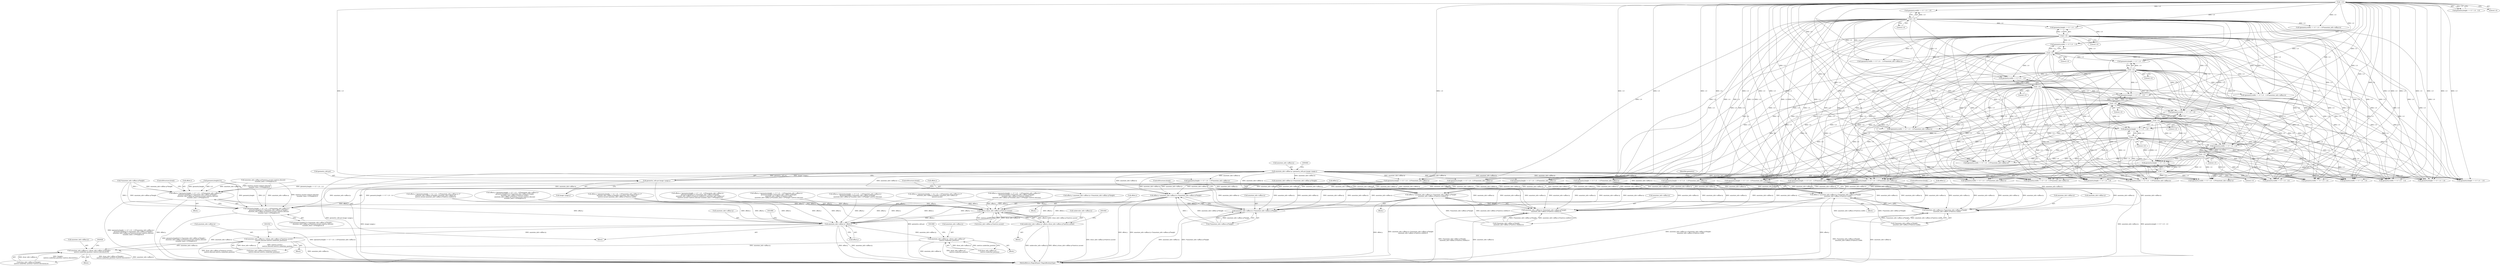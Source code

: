 digraph "0_ImageMagick6_7c2c5ba5b8e3a0b2b82f56c71dfab74ed4006df7@pointer" {
"1000926" [label="(Call,(geometry.height == 0 ? -1.0 : 1.0)*annotate_info->affine.ty)"];
"1000933" [label="(Call,-1.0)"];
"1000882" [label="(Call,-1.0)"];
"1001426" [label="(Call,-1.0)"];
"1001364" [label="(Call,-1.0)"];
"1001547" [label="(Call,-1.0)"];
"1001490" [label="(Call,-1.0)"];
"1001201" [label="(Call,-1.0)"];
"1001135" [label="(Call,-1.0)"];
"1000614" [label="(Call,-1.0)"];
"1001062" [label="(Call,-1.0)"];
"1000993" [label="(Call,-1.0)"];
"1000448" [label="(Call,annotate_info->affine.ty=geometry_info.psi-image->page.y)"];
"1000454" [label="(Call,geometry_info.psi-image->page.y)"];
"1000921" [label="(Call,offset.y=(geometry.height == 0 ? -1.0 : 1.0)*annotate_info->affine.ty+\n          geometry.height/2.0+i*annotate_info->affine.sy*height+\n          annotate_info->affine.sy*(metrics.ascent+metrics.descent-\n          (number_lines-1.0)*height)/2.0)"];
"1001826" [label="(Call,offset.y-draw_info->affine.sy*metrics.ascent)"];
"1001820" [label="(Call,undercolor_info->affine.ty=offset.y-draw_info->affine.sy*metrics.ascent)"];
"1001880" [label="(Call,annotate_info->affine.ty=offset.y)"];
"1001908" [label="(Call,annotate_info->affine.ty-=(draw_info->affine.sy*(metrics.ascent+\n          metrics.descent-metrics.underline_position)))"];
"1002004" [label="(Call,annotate_info->affine.ty-=(draw_info->affine.sy*(height+\n          metrics.underline_position+metrics.descent)/2.0))"];
"1001953" [label="(Call,annotate_info->affine.ty-=(draw_info->affine.sy*\n            metrics.underline_position))"];
"1000925" [label="(Call,(geometry.height == 0 ? -1.0 : 1.0)*annotate_info->affine.ty+\n          geometry.height/2.0+i*annotate_info->affine.sy*height+\n          annotate_info->affine.sy*(metrics.ascent+metrics.descent-\n          (number_lines-1.0)*height)/2.0)"];
"1001620" [label="(Call,offset.y=annotate_info->affine.ty+i*annotate_info->affine.sy*height)"];
"1001624" [label="(Call,annotate_info->affine.ty+i*annotate_info->affine.sy*height)"];
"1001673" [label="(Call,offset.y=annotate_info->affine.ty+i*annotate_info->affine.sy*height-\n          annotate_info->affine.rx*metrics.width/2.0)"];
"1001677" [label="(Call,annotate_info->affine.ty+i*annotate_info->affine.sy*height-\n          annotate_info->affine.rx*metrics.width/2.0)"];
"1001736" [label="(Call,offset.y=annotate_info->affine.ty+i*annotate_info->affine.sy*height-\n          annotate_info->affine.rx*metrics.width)"];
"1001740" [label="(Call,annotate_info->affine.ty+i*annotate_info->affine.sy*height-\n          annotate_info->affine.rx*metrics.width)"];
"1001189" [label="(Call,offset.y=(geometry.height == 0 ? -1.0 : 1.0)*annotate_info->affine.ty+\n          geometry.height/2.0+i*annotate_info->affine.sy*height-\n          annotate_info->affine.rx*metrics.width+\n          annotate_info->affine.sy*(metrics.ascent+metrics.descent-\n          (number_lines-1.0)*height)/2.0)"];
"1000994" [label="(Literal,1.0)"];
"1001063" [label="(Literal,1.0)"];
"1001746" [label="(Call,i*annotate_info->affine.sy*height-\n          annotate_info->affine.rx*metrics.width)"];
"1001194" [label="(Call,(geometry.height == 0 ? -1.0 : 1.0)*annotate_info->affine.ty)"];
"1002003" [label="(Block,)"];
"1001419" [label="(Call,geometry.height == 0 ? 1.0 : -1.0)"];
"1000608" [label="(Call,geometry.height == 0 ? -1.0 : 1.0)"];
"1001136" [label="(Literal,1.0)"];
"1000926" [label="(Call,(geometry.height == 0 ? -1.0 : 1.0)*annotate_info->affine.ty)"];
"1001908" [label="(Call,annotate_info->affine.ty-=(draw_info->affine.sy*(metrics.ascent+\n          metrics.descent-metrics.underline_position)))"];
"1000764" [label="(Call,(geometry.width == 0 ? 1.0 : -1.0)*annotate_info->affine.tx)"];
"1001741" [label="(Call,annotate_info->affine.ty)"];
"1002005" [label="(Call,annotate_info->affine.ty)"];
"1001881" [label="(Call,annotate_info->affine.ty)"];
"1001678" [label="(Call,annotate_info->affine.ty)"];
"1001630" [label="(Call,i*annotate_info->affine.sy*height)"];
"1001264" [label="(Call,(geometry.width == 0 ? -1.0 : 1.0)*annotate_info->affine.tx)"];
"1001740" [label="(Call,annotate_info->affine.ty+i*annotate_info->affine.sy*height-\n          annotate_info->affine.rx*metrics.width)"];
"1002061" [label="(MethodReturn,MagickExport MagickBooleanType)"];
"1000957" [label="(Call,annotate_info->affine.sy*(metrics.ascent+metrics.descent-\n          (number_lines-1.0)*height)/2.0)"];
"1001548" [label="(Literal,1.0)"];
"1000883" [label="(Literal,1.0)"];
"1000448" [label="(Call,annotate_info->affine.ty=geometry_info.psi-image->page.y)"];
"1000987" [label="(Call,geometry.width == 0 ? -1.0 : 1.0)"];
"1000650" [label="(Call,geometry.width == 0 ? -1.0 : 1.0)"];
"1001677" [label="(Call,annotate_info->affine.ty+i*annotate_info->affine.sy*height-\n          annotate_info->affine.rx*metrics.width/2.0)"];
"1000824" [label="(Call,geometry.height == 0 ? -1.0 : 1.0)"];
"1000607" [label="(Call,(geometry.height == 0 ? -1.0 : 1.0)*annotate_info->affine.ty)"];
"1000454" [label="(Call,geometry_info.psi-image->page.y)"];
"1001830" [label="(Call,draw_info->affine.sy*metrics.ascent)"];
"1000934" [label="(Literal,1.0)"];
"1000925" [label="(Call,(geometry.height == 0 ? -1.0 : 1.0)*annotate_info->affine.ty+\n          geometry.height/2.0+i*annotate_info->affine.sy*height+\n          annotate_info->affine.sy*(metrics.ascent+metrics.descent-\n          (number_lines-1.0)*height)/2.0)"];
"1001765" [label="(ControlStructure,break;)"];
"1001365" [label="(Literal,1.0)"];
"1001201" [label="(Call,-1.0)"];
"1001674" [label="(Call,offset.y)"];
"1001202" [label="(Literal,1.0)"];
"1001055" [label="(Call,(geometry.height == 0 ? -1.0 : 1.0)*annotate_info->affine.ty)"];
"1000424" [label="(Block,)"];
"1001418" [label="(Call,(geometry.height == 0 ? 1.0 : -1.0)*annotate_info->affine.ty)"];
"1001954" [label="(Call,annotate_info->affine.ty)"];
"1000993" [label="(Call,-1.0)"];
"1001624" [label="(Call,annotate_info->affine.ty+i*annotate_info->affine.sy*height)"];
"1001483" [label="(Call,geometry.width == 0 ? 1.0 : -1.0)"];
"1001062" [label="(Call,-1.0)"];
"1000978" [label="(ControlStructure,break;)"];
"1001639" [label="(ControlStructure,break;)"];
"1001821" [label="(Call,undercolor_info->affine.ty)"];
"1000876" [label="(Call,geometry.width == 0 ? -1.0 : 1.0)"];
"1000455" [label="(Call,geometry_info.psi)"];
"1001706" [label="(Block,)"];
"1001539" [label="(Call,(geometry.height == 0 ? 1.0 : -1.0)*annotate_info->affine.ty)"];
"1000765" [label="(Call,geometry.width == 0 ? 1.0 : -1.0)"];
"1000922" [label="(Call,offset.y)"];
"1000927" [label="(Call,geometry.height == 0 ? -1.0 : 1.0)"];
"1001886" [label="(Call,offset.y)"];
"1000875" [label="(Call,(geometry.width == 0 ? -1.0 : 1.0)*annotate_info->affine.tx)"];
"1001364" [label="(Call,-1.0)"];
"1000869" [label="(Block,)"];
"1001050" [label="(Call,offset.y=(geometry.height == 0 ? -1.0 : 1.0)*annotate_info->affine.ty+\n          geometry.height/2.0+i*annotate_info->affine.sy*height-\n          annotate_info->affine.rx*metrics.width/2.0+annotate_info->affine.sy*\n          (metrics.ascent+metrics.descent-(number_lines-1.0)*height)/2.0)"];
"1001426" [label="(Call,-1.0)"];
"1001907" [label="(Block,)"];
"1001621" [label="(Call,offset.y)"];
"1000615" [label="(Literal,1.0)"];
"1001127" [label="(Call,(geometry.width == 0 ? 1.0 : -1.0)*annotate_info->affine.tx)"];
"1001305" [label="(Call,(geometry.height == 0 ? 1.0 : -1.0)*annotate_info->affine.ty)"];
"1001265" [label="(Call,geometry.width == 0 ? -1.0 : 1.0)"];
"1001909" [label="(Call,annotate_info->affine.ty)"];
"1000602" [label="(Call,offset.y=(geometry.height == 0 ? -1.0 : 1.0)*annotate_info->affine.ty+i*\n          annotate_info->affine.sy*height+annotate_info->affine.sy*\n          metrics.ascent)"];
"1001683" [label="(Call,i*annotate_info->affine.sy*height-\n          annotate_info->affine.rx*metrics.width/2.0)"];
"1000921" [label="(Call,offset.y=(geometry.height == 0 ? -1.0 : 1.0)*annotate_info->affine.ty+\n          geometry.height/2.0+i*annotate_info->affine.sy*height+\n          annotate_info->affine.sy*(metrics.ascent+metrics.descent-\n          (number_lines-1.0)*height)/2.0)"];
"1001826" [label="(Call,offset.y-draw_info->affine.sy*metrics.ascent)"];
"1000986" [label="(Call,(geometry.width == 0 ? -1.0 : 1.0)*annotate_info->affine.tx)"];
"1001736" [label="(Call,offset.y=annotate_info->affine.ty+i*annotate_info->affine.sy*height-\n          annotate_info->affine.rx*metrics.width)"];
"1001641" [label="(Block,)"];
"1001880" [label="(Call,annotate_info->affine.ty=offset.y)"];
"1000710" [label="(Call,(geometry.height == 0 ? -1.0 : 1.0)*annotate_info->affine.ty)"];
"1000941" [label="(Call,geometry.height/2.0+i*annotate_info->affine.sy*height+\n          annotate_info->affine.sy*(metrics.ascent+metrics.descent-\n          (number_lines-1.0)*height)/2.0)"];
"1000942" [label="(Call,geometry.height/2.0)"];
"1001953" [label="(Call,annotate_info->affine.ty-=(draw_info->affine.sy*\n            metrics.underline_position))"];
"1001357" [label="(Call,(geometry.width == 0 ? -1.0 : 1.0)*annotate_info->affine.tx)"];
"1001534" [label="(Call,offset.y=(geometry.height == 0 ? 1.0 : -1.0)*annotate_info->affine.ty+\n          geometry.height+i*annotate_info->affine.sy*height-\n          annotate_info->affine.rx*metrics.width-\n          annotate_info->affine.sy*(number_lines-1.0)*height+metrics.descent)"];
"1000537" [label="(Call,offset.y=annotate_info->affine.ty+i*annotate_info->affine.sy*height)"];
"1001358" [label="(Call,geometry.width == 0 ? -1.0 : 1.0)"];
"1001056" [label="(Call,geometry.height == 0 ? -1.0 : 1.0)"];
"1002004" [label="(Call,annotate_info->affine.ty-=(draw_info->affine.sy*(height+\n          metrics.underline_position+metrics.descent)/2.0))"];
"1002010" [label="(Call,draw_info->affine.sy*(height+\n          metrics.underline_position+metrics.descent)/2.0)"];
"1001620" [label="(Call,offset.y=annotate_info->affine.ty+i*annotate_info->affine.sy*height)"];
"1000458" [label="(Call,image->page.y)"];
"1000818" [label="(Call,offset.y=(geometry.height == 0 ? -1.0 : 1.0)*annotate_info->affine.ty+i*\n          annotate_info->affine.sy*height+annotate_info->affine.sy*\n          metrics.ascent-annotate_info->affine.rx*metrics.width)"];
"1001776" [label="(Block,)"];
"1001914" [label="(Call,draw_info->affine.sy*(metrics.ascent+\n          metrics.descent-metrics.underline_position))"];
"1001482" [label="(Call,(geometry.width == 0 ? 1.0 : -1.0)*annotate_info->affine.tx)"];
"1000614" [label="(Call,-1.0)"];
"1001704" [label="(ControlStructure,break;)"];
"1001135" [label="(Call,-1.0)"];
"1001959" [label="(Call,draw_info->affine.sy*\n            metrics.underline_position)"];
"1000649" [label="(Call,(geometry.width == 0 ? -1.0 : 1.0)*annotate_info->affine.tx)"];
"1001737" [label="(Call,offset.y)"];
"1001491" [label="(Literal,1.0)"];
"1001952" [label="(Block,)"];
"1000711" [label="(Call,geometry.height == 0 ? -1.0 : 1.0)"];
"1000936" [label="(Call,annotate_info->affine.ty)"];
"1001300" [label="(Call,offset.y=(geometry.height == 0 ? 1.0 : -1.0)*annotate_info->affine.ty+\n          geometry.height+i*annotate_info->affine.sy*height-\n          annotate_info->affine.sy*(number_lines-1.0)*height+metrics.descent)"];
"1000944" [label="(Identifier,geometry)"];
"1001547" [label="(Call,-1.0)"];
"1001827" [label="(Call,offset.y)"];
"1000882" [label="(Call,-1.0)"];
"1000541" [label="(Call,annotate_info->affine.ty+i*annotate_info->affine.sy*height)"];
"1000948" [label="(Call,i*annotate_info->affine.sy*height)"];
"1001128" [label="(Call,geometry.width == 0 ? 1.0 : -1.0)"];
"1001625" [label="(Call,annotate_info->affine.ty)"];
"1001820" [label="(Call,undercolor_info->affine.ty=offset.y-draw_info->affine.sy*metrics.ascent)"];
"1001673" [label="(Call,offset.y=annotate_info->affine.ty+i*annotate_info->affine.sy*height-\n          annotate_info->affine.rx*metrics.width/2.0)"];
"1001413" [label="(Call,offset.y=(geometry.height == 0 ? 1.0 : -1.0)*annotate_info->affine.ty+\n          geometry.height+i*annotate_info->affine.sy*height-\n          annotate_info->affine.rx*metrics.width/2.0-\n          annotate_info->affine.sy*(number_lines-1.0)*height+metrics.descent)"];
"1001306" [label="(Call,geometry.height == 0 ? 1.0 : -1.0)"];
"1001427" [label="(Literal,1.0)"];
"1001490" [label="(Call,-1.0)"];
"1000564" [label="(Call,(geometry.width == 0 ? -1.0 : 1.0)*annotate_info->affine.tx)"];
"1001600" [label="(Block,)"];
"1000705" [label="(Call,offset.y=(geometry.height == 0 ? -1.0 : 1.0)*annotate_info->affine.ty+i*\n          annotate_info->affine.sy*height+annotate_info->affine.sy*\n          metrics.ascent-annotate_info->affine.rx*metrics.width/2.0)"];
"1000823" [label="(Call,(geometry.height == 0 ? -1.0 : 1.0)*annotate_info->affine.ty)"];
"1001540" [label="(Call,geometry.height == 0 ? 1.0 : -1.0)"];
"1000565" [label="(Call,geometry.width == 0 ? -1.0 : 1.0)"];
"1001195" [label="(Call,geometry.height == 0 ? -1.0 : 1.0)"];
"1000933" [label="(Call,-1.0)"];
"1000449" [label="(Call,annotate_info->affine.ty)"];
"1000926" -> "1000925"  [label="AST: "];
"1000926" -> "1000936"  [label="CFG: "];
"1000927" -> "1000926"  [label="AST: "];
"1000936" -> "1000926"  [label="AST: "];
"1000944" -> "1000926"  [label="CFG: "];
"1000926" -> "1002061"  [label="DDG: annotate_info->affine.ty"];
"1000926" -> "1002061"  [label="DDG: geometry.height == 0 ? -1.0 : 1.0"];
"1000926" -> "1000921"  [label="DDG: geometry.height == 0 ? -1.0 : 1.0"];
"1000926" -> "1000921"  [label="DDG: annotate_info->affine.ty"];
"1000926" -> "1000925"  [label="DDG: geometry.height == 0 ? -1.0 : 1.0"];
"1000926" -> "1000925"  [label="DDG: annotate_info->affine.ty"];
"1000933" -> "1000926"  [label="DDG: 1.0"];
"1000882" -> "1000926"  [label="DDG: 1.0"];
"1001426" -> "1000926"  [label="DDG: 1.0"];
"1001364" -> "1000926"  [label="DDG: 1.0"];
"1001547" -> "1000926"  [label="DDG: 1.0"];
"1001490" -> "1000926"  [label="DDG: 1.0"];
"1001201" -> "1000926"  [label="DDG: 1.0"];
"1001135" -> "1000926"  [label="DDG: 1.0"];
"1000614" -> "1000926"  [label="DDG: 1.0"];
"1001062" -> "1000926"  [label="DDG: 1.0"];
"1000993" -> "1000926"  [label="DDG: 1.0"];
"1000448" -> "1000926"  [label="DDG: annotate_info->affine.ty"];
"1000926" -> "1001620"  [label="DDG: annotate_info->affine.ty"];
"1000926" -> "1001624"  [label="DDG: annotate_info->affine.ty"];
"1000926" -> "1001673"  [label="DDG: annotate_info->affine.ty"];
"1000926" -> "1001677"  [label="DDG: annotate_info->affine.ty"];
"1000926" -> "1001736"  [label="DDG: annotate_info->affine.ty"];
"1000926" -> "1001740"  [label="DDG: annotate_info->affine.ty"];
"1000933" -> "1000927"  [label="AST: "];
"1000933" -> "1000934"  [label="CFG: "];
"1000934" -> "1000933"  [label="AST: "];
"1000927" -> "1000933"  [label="CFG: "];
"1000933" -> "1000564"  [label="DDG: 1.0"];
"1000933" -> "1000565"  [label="DDG: 1.0"];
"1000933" -> "1000649"  [label="DDG: 1.0"];
"1000933" -> "1000650"  [label="DDG: 1.0"];
"1000933" -> "1000710"  [label="DDG: 1.0"];
"1000933" -> "1000711"  [label="DDG: 1.0"];
"1000933" -> "1000764"  [label="DDG: 1.0"];
"1000933" -> "1000765"  [label="DDG: 1.0"];
"1000933" -> "1000823"  [label="DDG: 1.0"];
"1000933" -> "1000824"  [label="DDG: 1.0"];
"1000933" -> "1000927"  [label="DDG: 1.0"];
"1000933" -> "1001264"  [label="DDG: 1.0"];
"1000933" -> "1001265"  [label="DDG: 1.0"];
"1000933" -> "1001305"  [label="DDG: 1.0"];
"1000933" -> "1001306"  [label="DDG: 1.0"];
"1000882" -> "1000876"  [label="AST: "];
"1000882" -> "1000883"  [label="CFG: "];
"1000883" -> "1000882"  [label="AST: "];
"1000876" -> "1000882"  [label="CFG: "];
"1000882" -> "1000564"  [label="DDG: 1.0"];
"1000882" -> "1000565"  [label="DDG: 1.0"];
"1000882" -> "1000649"  [label="DDG: 1.0"];
"1000882" -> "1000650"  [label="DDG: 1.0"];
"1000882" -> "1000710"  [label="DDG: 1.0"];
"1000882" -> "1000711"  [label="DDG: 1.0"];
"1000882" -> "1000764"  [label="DDG: 1.0"];
"1000882" -> "1000765"  [label="DDG: 1.0"];
"1000882" -> "1000823"  [label="DDG: 1.0"];
"1000882" -> "1000824"  [label="DDG: 1.0"];
"1000882" -> "1000875"  [label="DDG: 1.0"];
"1000882" -> "1000876"  [label="DDG: 1.0"];
"1000882" -> "1000927"  [label="DDG: 1.0"];
"1000882" -> "1001264"  [label="DDG: 1.0"];
"1000882" -> "1001265"  [label="DDG: 1.0"];
"1000882" -> "1001305"  [label="DDG: 1.0"];
"1000882" -> "1001306"  [label="DDG: 1.0"];
"1001426" -> "1001419"  [label="AST: "];
"1001426" -> "1001427"  [label="CFG: "];
"1001427" -> "1001426"  [label="AST: "];
"1001419" -> "1001426"  [label="CFG: "];
"1001426" -> "1000564"  [label="DDG: 1.0"];
"1001426" -> "1000565"  [label="DDG: 1.0"];
"1001426" -> "1000649"  [label="DDG: 1.0"];
"1001426" -> "1000650"  [label="DDG: 1.0"];
"1001426" -> "1000710"  [label="DDG: 1.0"];
"1001426" -> "1000711"  [label="DDG: 1.0"];
"1001426" -> "1000764"  [label="DDG: 1.0"];
"1001426" -> "1000765"  [label="DDG: 1.0"];
"1001426" -> "1000823"  [label="DDG: 1.0"];
"1001426" -> "1000824"  [label="DDG: 1.0"];
"1001426" -> "1000875"  [label="DDG: 1.0"];
"1001426" -> "1000876"  [label="DDG: 1.0"];
"1001426" -> "1000927"  [label="DDG: 1.0"];
"1001426" -> "1001264"  [label="DDG: 1.0"];
"1001426" -> "1001265"  [label="DDG: 1.0"];
"1001426" -> "1001305"  [label="DDG: 1.0"];
"1001426" -> "1001306"  [label="DDG: 1.0"];
"1001426" -> "1001418"  [label="DDG: 1.0"];
"1001426" -> "1001419"  [label="DDG: 1.0"];
"1001364" -> "1001358"  [label="AST: "];
"1001364" -> "1001365"  [label="CFG: "];
"1001365" -> "1001364"  [label="AST: "];
"1001358" -> "1001364"  [label="CFG: "];
"1001364" -> "1000564"  [label="DDG: 1.0"];
"1001364" -> "1000565"  [label="DDG: 1.0"];
"1001364" -> "1000649"  [label="DDG: 1.0"];
"1001364" -> "1000650"  [label="DDG: 1.0"];
"1001364" -> "1000710"  [label="DDG: 1.0"];
"1001364" -> "1000711"  [label="DDG: 1.0"];
"1001364" -> "1000764"  [label="DDG: 1.0"];
"1001364" -> "1000765"  [label="DDG: 1.0"];
"1001364" -> "1000823"  [label="DDG: 1.0"];
"1001364" -> "1000824"  [label="DDG: 1.0"];
"1001364" -> "1000875"  [label="DDG: 1.0"];
"1001364" -> "1000876"  [label="DDG: 1.0"];
"1001364" -> "1000927"  [label="DDG: 1.0"];
"1001364" -> "1001264"  [label="DDG: 1.0"];
"1001364" -> "1001265"  [label="DDG: 1.0"];
"1001364" -> "1001305"  [label="DDG: 1.0"];
"1001364" -> "1001306"  [label="DDG: 1.0"];
"1001364" -> "1001357"  [label="DDG: 1.0"];
"1001364" -> "1001358"  [label="DDG: 1.0"];
"1001364" -> "1001418"  [label="DDG: 1.0"];
"1001364" -> "1001419"  [label="DDG: 1.0"];
"1001547" -> "1001540"  [label="AST: "];
"1001547" -> "1001548"  [label="CFG: "];
"1001548" -> "1001547"  [label="AST: "];
"1001540" -> "1001547"  [label="CFG: "];
"1001547" -> "1000564"  [label="DDG: 1.0"];
"1001547" -> "1000565"  [label="DDG: 1.0"];
"1001547" -> "1000649"  [label="DDG: 1.0"];
"1001547" -> "1000650"  [label="DDG: 1.0"];
"1001547" -> "1000710"  [label="DDG: 1.0"];
"1001547" -> "1000711"  [label="DDG: 1.0"];
"1001547" -> "1000764"  [label="DDG: 1.0"];
"1001547" -> "1000765"  [label="DDG: 1.0"];
"1001547" -> "1000823"  [label="DDG: 1.0"];
"1001547" -> "1000824"  [label="DDG: 1.0"];
"1001547" -> "1000875"  [label="DDG: 1.0"];
"1001547" -> "1000876"  [label="DDG: 1.0"];
"1001547" -> "1000927"  [label="DDG: 1.0"];
"1001547" -> "1001264"  [label="DDG: 1.0"];
"1001547" -> "1001265"  [label="DDG: 1.0"];
"1001547" -> "1001305"  [label="DDG: 1.0"];
"1001547" -> "1001306"  [label="DDG: 1.0"];
"1001547" -> "1001357"  [label="DDG: 1.0"];
"1001547" -> "1001358"  [label="DDG: 1.0"];
"1001547" -> "1001418"  [label="DDG: 1.0"];
"1001547" -> "1001419"  [label="DDG: 1.0"];
"1001547" -> "1001539"  [label="DDG: 1.0"];
"1001547" -> "1001540"  [label="DDG: 1.0"];
"1001490" -> "1001483"  [label="AST: "];
"1001490" -> "1001491"  [label="CFG: "];
"1001491" -> "1001490"  [label="AST: "];
"1001483" -> "1001490"  [label="CFG: "];
"1001490" -> "1000564"  [label="DDG: 1.0"];
"1001490" -> "1000565"  [label="DDG: 1.0"];
"1001490" -> "1000649"  [label="DDG: 1.0"];
"1001490" -> "1000650"  [label="DDG: 1.0"];
"1001490" -> "1000710"  [label="DDG: 1.0"];
"1001490" -> "1000711"  [label="DDG: 1.0"];
"1001490" -> "1000764"  [label="DDG: 1.0"];
"1001490" -> "1000765"  [label="DDG: 1.0"];
"1001490" -> "1000823"  [label="DDG: 1.0"];
"1001490" -> "1000824"  [label="DDG: 1.0"];
"1001490" -> "1000875"  [label="DDG: 1.0"];
"1001490" -> "1000876"  [label="DDG: 1.0"];
"1001490" -> "1000927"  [label="DDG: 1.0"];
"1001490" -> "1001264"  [label="DDG: 1.0"];
"1001490" -> "1001265"  [label="DDG: 1.0"];
"1001490" -> "1001305"  [label="DDG: 1.0"];
"1001490" -> "1001306"  [label="DDG: 1.0"];
"1001490" -> "1001357"  [label="DDG: 1.0"];
"1001490" -> "1001358"  [label="DDG: 1.0"];
"1001490" -> "1001418"  [label="DDG: 1.0"];
"1001490" -> "1001419"  [label="DDG: 1.0"];
"1001490" -> "1001482"  [label="DDG: 1.0"];
"1001490" -> "1001483"  [label="DDG: 1.0"];
"1001490" -> "1001539"  [label="DDG: 1.0"];
"1001490" -> "1001540"  [label="DDG: 1.0"];
"1001201" -> "1001195"  [label="AST: "];
"1001201" -> "1001202"  [label="CFG: "];
"1001202" -> "1001201"  [label="AST: "];
"1001195" -> "1001201"  [label="CFG: "];
"1001201" -> "1000564"  [label="DDG: 1.0"];
"1001201" -> "1000565"  [label="DDG: 1.0"];
"1001201" -> "1000649"  [label="DDG: 1.0"];
"1001201" -> "1000650"  [label="DDG: 1.0"];
"1001201" -> "1000710"  [label="DDG: 1.0"];
"1001201" -> "1000711"  [label="DDG: 1.0"];
"1001201" -> "1000764"  [label="DDG: 1.0"];
"1001201" -> "1000765"  [label="DDG: 1.0"];
"1001201" -> "1000823"  [label="DDG: 1.0"];
"1001201" -> "1000824"  [label="DDG: 1.0"];
"1001201" -> "1000875"  [label="DDG: 1.0"];
"1001201" -> "1000876"  [label="DDG: 1.0"];
"1001201" -> "1000927"  [label="DDG: 1.0"];
"1001201" -> "1001194"  [label="DDG: 1.0"];
"1001201" -> "1001195"  [label="DDG: 1.0"];
"1001201" -> "1001264"  [label="DDG: 1.0"];
"1001201" -> "1001265"  [label="DDG: 1.0"];
"1001201" -> "1001305"  [label="DDG: 1.0"];
"1001201" -> "1001306"  [label="DDG: 1.0"];
"1001201" -> "1001357"  [label="DDG: 1.0"];
"1001201" -> "1001358"  [label="DDG: 1.0"];
"1001201" -> "1001418"  [label="DDG: 1.0"];
"1001201" -> "1001419"  [label="DDG: 1.0"];
"1001201" -> "1001482"  [label="DDG: 1.0"];
"1001201" -> "1001483"  [label="DDG: 1.0"];
"1001201" -> "1001539"  [label="DDG: 1.0"];
"1001201" -> "1001540"  [label="DDG: 1.0"];
"1001135" -> "1001128"  [label="AST: "];
"1001135" -> "1001136"  [label="CFG: "];
"1001136" -> "1001135"  [label="AST: "];
"1001128" -> "1001135"  [label="CFG: "];
"1001135" -> "1000564"  [label="DDG: 1.0"];
"1001135" -> "1000565"  [label="DDG: 1.0"];
"1001135" -> "1000649"  [label="DDG: 1.0"];
"1001135" -> "1000650"  [label="DDG: 1.0"];
"1001135" -> "1000710"  [label="DDG: 1.0"];
"1001135" -> "1000711"  [label="DDG: 1.0"];
"1001135" -> "1000764"  [label="DDG: 1.0"];
"1001135" -> "1000765"  [label="DDG: 1.0"];
"1001135" -> "1000823"  [label="DDG: 1.0"];
"1001135" -> "1000824"  [label="DDG: 1.0"];
"1001135" -> "1000875"  [label="DDG: 1.0"];
"1001135" -> "1000876"  [label="DDG: 1.0"];
"1001135" -> "1000927"  [label="DDG: 1.0"];
"1001135" -> "1001127"  [label="DDG: 1.0"];
"1001135" -> "1001128"  [label="DDG: 1.0"];
"1001135" -> "1001194"  [label="DDG: 1.0"];
"1001135" -> "1001195"  [label="DDG: 1.0"];
"1001135" -> "1001264"  [label="DDG: 1.0"];
"1001135" -> "1001265"  [label="DDG: 1.0"];
"1001135" -> "1001305"  [label="DDG: 1.0"];
"1001135" -> "1001306"  [label="DDG: 1.0"];
"1001135" -> "1001357"  [label="DDG: 1.0"];
"1001135" -> "1001358"  [label="DDG: 1.0"];
"1001135" -> "1001418"  [label="DDG: 1.0"];
"1001135" -> "1001419"  [label="DDG: 1.0"];
"1001135" -> "1001482"  [label="DDG: 1.0"];
"1001135" -> "1001483"  [label="DDG: 1.0"];
"1001135" -> "1001539"  [label="DDG: 1.0"];
"1001135" -> "1001540"  [label="DDG: 1.0"];
"1000614" -> "1000608"  [label="AST: "];
"1000614" -> "1000615"  [label="CFG: "];
"1000615" -> "1000614"  [label="AST: "];
"1000608" -> "1000614"  [label="CFG: "];
"1000614" -> "1000564"  [label="DDG: 1.0"];
"1000614" -> "1000565"  [label="DDG: 1.0"];
"1000614" -> "1000607"  [label="DDG: 1.0"];
"1000614" -> "1000608"  [label="DDG: 1.0"];
"1000614" -> "1000649"  [label="DDG: 1.0"];
"1000614" -> "1000650"  [label="DDG: 1.0"];
"1000614" -> "1000710"  [label="DDG: 1.0"];
"1000614" -> "1000711"  [label="DDG: 1.0"];
"1000614" -> "1000764"  [label="DDG: 1.0"];
"1000614" -> "1000765"  [label="DDG: 1.0"];
"1000614" -> "1000823"  [label="DDG: 1.0"];
"1000614" -> "1000824"  [label="DDG: 1.0"];
"1000614" -> "1000875"  [label="DDG: 1.0"];
"1000614" -> "1000876"  [label="DDG: 1.0"];
"1000614" -> "1000927"  [label="DDG: 1.0"];
"1000614" -> "1000986"  [label="DDG: 1.0"];
"1000614" -> "1000987"  [label="DDG: 1.0"];
"1000614" -> "1001055"  [label="DDG: 1.0"];
"1000614" -> "1001056"  [label="DDG: 1.0"];
"1000614" -> "1001127"  [label="DDG: 1.0"];
"1000614" -> "1001128"  [label="DDG: 1.0"];
"1000614" -> "1001194"  [label="DDG: 1.0"];
"1000614" -> "1001195"  [label="DDG: 1.0"];
"1000614" -> "1001264"  [label="DDG: 1.0"];
"1000614" -> "1001265"  [label="DDG: 1.0"];
"1000614" -> "1001305"  [label="DDG: 1.0"];
"1000614" -> "1001306"  [label="DDG: 1.0"];
"1000614" -> "1001357"  [label="DDG: 1.0"];
"1000614" -> "1001358"  [label="DDG: 1.0"];
"1000614" -> "1001418"  [label="DDG: 1.0"];
"1000614" -> "1001419"  [label="DDG: 1.0"];
"1000614" -> "1001482"  [label="DDG: 1.0"];
"1000614" -> "1001483"  [label="DDG: 1.0"];
"1000614" -> "1001539"  [label="DDG: 1.0"];
"1000614" -> "1001540"  [label="DDG: 1.0"];
"1001062" -> "1001056"  [label="AST: "];
"1001062" -> "1001063"  [label="CFG: "];
"1001063" -> "1001062"  [label="AST: "];
"1001056" -> "1001062"  [label="CFG: "];
"1001062" -> "1000564"  [label="DDG: 1.0"];
"1001062" -> "1000565"  [label="DDG: 1.0"];
"1001062" -> "1000649"  [label="DDG: 1.0"];
"1001062" -> "1000650"  [label="DDG: 1.0"];
"1001062" -> "1000710"  [label="DDG: 1.0"];
"1001062" -> "1000711"  [label="DDG: 1.0"];
"1001062" -> "1000764"  [label="DDG: 1.0"];
"1001062" -> "1000765"  [label="DDG: 1.0"];
"1001062" -> "1000823"  [label="DDG: 1.0"];
"1001062" -> "1000824"  [label="DDG: 1.0"];
"1001062" -> "1000875"  [label="DDG: 1.0"];
"1001062" -> "1000876"  [label="DDG: 1.0"];
"1001062" -> "1000927"  [label="DDG: 1.0"];
"1001062" -> "1001055"  [label="DDG: 1.0"];
"1001062" -> "1001056"  [label="DDG: 1.0"];
"1001062" -> "1001127"  [label="DDG: 1.0"];
"1001062" -> "1001128"  [label="DDG: 1.0"];
"1001062" -> "1001194"  [label="DDG: 1.0"];
"1001062" -> "1001195"  [label="DDG: 1.0"];
"1001062" -> "1001264"  [label="DDG: 1.0"];
"1001062" -> "1001265"  [label="DDG: 1.0"];
"1001062" -> "1001305"  [label="DDG: 1.0"];
"1001062" -> "1001306"  [label="DDG: 1.0"];
"1001062" -> "1001357"  [label="DDG: 1.0"];
"1001062" -> "1001358"  [label="DDG: 1.0"];
"1001062" -> "1001418"  [label="DDG: 1.0"];
"1001062" -> "1001419"  [label="DDG: 1.0"];
"1001062" -> "1001482"  [label="DDG: 1.0"];
"1001062" -> "1001483"  [label="DDG: 1.0"];
"1001062" -> "1001539"  [label="DDG: 1.0"];
"1001062" -> "1001540"  [label="DDG: 1.0"];
"1000993" -> "1000987"  [label="AST: "];
"1000993" -> "1000994"  [label="CFG: "];
"1000994" -> "1000993"  [label="AST: "];
"1000987" -> "1000993"  [label="CFG: "];
"1000993" -> "1000564"  [label="DDG: 1.0"];
"1000993" -> "1000565"  [label="DDG: 1.0"];
"1000993" -> "1000649"  [label="DDG: 1.0"];
"1000993" -> "1000650"  [label="DDG: 1.0"];
"1000993" -> "1000710"  [label="DDG: 1.0"];
"1000993" -> "1000711"  [label="DDG: 1.0"];
"1000993" -> "1000764"  [label="DDG: 1.0"];
"1000993" -> "1000765"  [label="DDG: 1.0"];
"1000993" -> "1000823"  [label="DDG: 1.0"];
"1000993" -> "1000824"  [label="DDG: 1.0"];
"1000993" -> "1000875"  [label="DDG: 1.0"];
"1000993" -> "1000876"  [label="DDG: 1.0"];
"1000993" -> "1000927"  [label="DDG: 1.0"];
"1000993" -> "1000986"  [label="DDG: 1.0"];
"1000993" -> "1000987"  [label="DDG: 1.0"];
"1000993" -> "1001055"  [label="DDG: 1.0"];
"1000993" -> "1001056"  [label="DDG: 1.0"];
"1000993" -> "1001127"  [label="DDG: 1.0"];
"1000993" -> "1001128"  [label="DDG: 1.0"];
"1000993" -> "1001194"  [label="DDG: 1.0"];
"1000993" -> "1001195"  [label="DDG: 1.0"];
"1000993" -> "1001264"  [label="DDG: 1.0"];
"1000993" -> "1001265"  [label="DDG: 1.0"];
"1000993" -> "1001305"  [label="DDG: 1.0"];
"1000993" -> "1001306"  [label="DDG: 1.0"];
"1000993" -> "1001357"  [label="DDG: 1.0"];
"1000993" -> "1001358"  [label="DDG: 1.0"];
"1000993" -> "1001418"  [label="DDG: 1.0"];
"1000993" -> "1001419"  [label="DDG: 1.0"];
"1000993" -> "1001482"  [label="DDG: 1.0"];
"1000993" -> "1001483"  [label="DDG: 1.0"];
"1000993" -> "1001539"  [label="DDG: 1.0"];
"1000993" -> "1001540"  [label="DDG: 1.0"];
"1000448" -> "1000424"  [label="AST: "];
"1000448" -> "1000454"  [label="CFG: "];
"1000449" -> "1000448"  [label="AST: "];
"1000454" -> "1000448"  [label="AST: "];
"1000464" -> "1000448"  [label="CFG: "];
"1000448" -> "1002061"  [label="DDG: geometry_info.psi-image->page.y"];
"1000454" -> "1000448"  [label="DDG: geometry_info.psi"];
"1000454" -> "1000448"  [label="DDG: image->page.y"];
"1000448" -> "1000537"  [label="DDG: annotate_info->affine.ty"];
"1000448" -> "1000541"  [label="DDG: annotate_info->affine.ty"];
"1000448" -> "1000607"  [label="DDG: annotate_info->affine.ty"];
"1000448" -> "1000710"  [label="DDG: annotate_info->affine.ty"];
"1000448" -> "1000823"  [label="DDG: annotate_info->affine.ty"];
"1000448" -> "1001055"  [label="DDG: annotate_info->affine.ty"];
"1000448" -> "1001194"  [label="DDG: annotate_info->affine.ty"];
"1000448" -> "1001305"  [label="DDG: annotate_info->affine.ty"];
"1000448" -> "1001418"  [label="DDG: annotate_info->affine.ty"];
"1000448" -> "1001539"  [label="DDG: annotate_info->affine.ty"];
"1000448" -> "1001620"  [label="DDG: annotate_info->affine.ty"];
"1000448" -> "1001624"  [label="DDG: annotate_info->affine.ty"];
"1000448" -> "1001673"  [label="DDG: annotate_info->affine.ty"];
"1000448" -> "1001677"  [label="DDG: annotate_info->affine.ty"];
"1000448" -> "1001736"  [label="DDG: annotate_info->affine.ty"];
"1000448" -> "1001740"  [label="DDG: annotate_info->affine.ty"];
"1000454" -> "1000458"  [label="CFG: "];
"1000455" -> "1000454"  [label="AST: "];
"1000458" -> "1000454"  [label="AST: "];
"1000454" -> "1002061"  [label="DDG: geometry_info.psi"];
"1000454" -> "1002061"  [label="DDG: image->page.y"];
"1000921" -> "1000869"  [label="AST: "];
"1000921" -> "1000925"  [label="CFG: "];
"1000922" -> "1000921"  [label="AST: "];
"1000925" -> "1000921"  [label="AST: "];
"1000978" -> "1000921"  [label="CFG: "];
"1000921" -> "1002061"  [label="DDG: (geometry.height == 0 ? -1.0 : 1.0)*annotate_info->affine.ty+\n          geometry.height/2.0+i*annotate_info->affine.sy*height+\n          annotate_info->affine.sy*(metrics.ascent+metrics.descent-\n          (number_lines-1.0)*height)/2.0"];
"1000921" -> "1002061"  [label="DDG: offset.y"];
"1000942" -> "1000921"  [label="DDG: geometry.height"];
"1000942" -> "1000921"  [label="DDG: 2.0"];
"1000948" -> "1000921"  [label="DDG: i"];
"1000948" -> "1000921"  [label="DDG: annotate_info->affine.sy*height"];
"1000957" -> "1000921"  [label="DDG: annotate_info->affine.sy"];
"1000957" -> "1000921"  [label="DDG: (metrics.ascent+metrics.descent-\n          (number_lines-1.0)*height)/2.0"];
"1000921" -> "1001826"  [label="DDG: offset.y"];
"1000921" -> "1001880"  [label="DDG: offset.y"];
"1001826" -> "1001820"  [label="AST: "];
"1001826" -> "1001830"  [label="CFG: "];
"1001827" -> "1001826"  [label="AST: "];
"1001830" -> "1001826"  [label="AST: "];
"1001820" -> "1001826"  [label="CFG: "];
"1001826" -> "1002061"  [label="DDG: draw_info->affine.sy*metrics.ascent"];
"1001826" -> "1001820"  [label="DDG: offset.y"];
"1001826" -> "1001820"  [label="DDG: draw_info->affine.sy*metrics.ascent"];
"1001050" -> "1001826"  [label="DDG: offset.y"];
"1001189" -> "1001826"  [label="DDG: offset.y"];
"1001300" -> "1001826"  [label="DDG: offset.y"];
"1001673" -> "1001826"  [label="DDG: offset.y"];
"1000705" -> "1001826"  [label="DDG: offset.y"];
"1000602" -> "1001826"  [label="DDG: offset.y"];
"1001413" -> "1001826"  [label="DDG: offset.y"];
"1000537" -> "1001826"  [label="DDG: offset.y"];
"1001534" -> "1001826"  [label="DDG: offset.y"];
"1001620" -> "1001826"  [label="DDG: offset.y"];
"1000818" -> "1001826"  [label="DDG: offset.y"];
"1001736" -> "1001826"  [label="DDG: offset.y"];
"1001830" -> "1001826"  [label="DDG: draw_info->affine.sy"];
"1001830" -> "1001826"  [label="DDG: metrics.ascent"];
"1001826" -> "1001880"  [label="DDG: offset.y"];
"1001820" -> "1001776"  [label="AST: "];
"1001821" -> "1001820"  [label="AST: "];
"1001840" -> "1001820"  [label="CFG: "];
"1001820" -> "1002061"  [label="DDG: undercolor_info->affine.ty"];
"1001820" -> "1002061"  [label="DDG: offset.y-draw_info->affine.sy*metrics.ascent"];
"1001880" -> "1000424"  [label="AST: "];
"1001880" -> "1001886"  [label="CFG: "];
"1001881" -> "1001880"  [label="AST: "];
"1001886" -> "1001880"  [label="AST: "];
"1001890" -> "1001880"  [label="CFG: "];
"1001880" -> "1002061"  [label="DDG: annotate_info->affine.ty"];
"1001880" -> "1002061"  [label="DDG: offset.y"];
"1001050" -> "1001880"  [label="DDG: offset.y"];
"1001189" -> "1001880"  [label="DDG: offset.y"];
"1001300" -> "1001880"  [label="DDG: offset.y"];
"1001673" -> "1001880"  [label="DDG: offset.y"];
"1000705" -> "1001880"  [label="DDG: offset.y"];
"1000602" -> "1001880"  [label="DDG: offset.y"];
"1001413" -> "1001880"  [label="DDG: offset.y"];
"1001534" -> "1001880"  [label="DDG: offset.y"];
"1001620" -> "1001880"  [label="DDG: offset.y"];
"1000818" -> "1001880"  [label="DDG: offset.y"];
"1001736" -> "1001880"  [label="DDG: offset.y"];
"1000537" -> "1001880"  [label="DDG: offset.y"];
"1001880" -> "1001908"  [label="DDG: annotate_info->affine.ty"];
"1001880" -> "1001953"  [label="DDG: annotate_info->affine.ty"];
"1001880" -> "1002004"  [label="DDG: annotate_info->affine.ty"];
"1001908" -> "1001907"  [label="AST: "];
"1001908" -> "1001914"  [label="CFG: "];
"1001909" -> "1001908"  [label="AST: "];
"1001914" -> "1001908"  [label="AST: "];
"1001932" -> "1001908"  [label="CFG: "];
"1001908" -> "1002061"  [label="DDG: annotate_info->affine.ty"];
"1001908" -> "1002061"  [label="DDG: draw_info->affine.sy*(metrics.ascent+\n          metrics.descent-metrics.underline_position)"];
"1001914" -> "1001908"  [label="DDG: draw_info->affine.sy"];
"1001914" -> "1001908"  [label="DDG: metrics.ascent+\n          metrics.descent-metrics.underline_position"];
"1001908" -> "1002004"  [label="DDG: annotate_info->affine.ty"];
"1002004" -> "1002003"  [label="AST: "];
"1002004" -> "1002010"  [label="CFG: "];
"1002005" -> "1002004"  [label="AST: "];
"1002010" -> "1002004"  [label="AST: "];
"1002028" -> "1002004"  [label="CFG: "];
"1002004" -> "1002061"  [label="DDG: draw_info->affine.sy*(height+\n          metrics.underline_position+metrics.descent)/2.0"];
"1002004" -> "1002061"  [label="DDG: annotate_info->affine.ty"];
"1002010" -> "1002004"  [label="DDG: draw_info->affine.sy"];
"1002010" -> "1002004"  [label="DDG: (height+\n          metrics.underline_position+metrics.descent)/2.0"];
"1001953" -> "1002004"  [label="DDG: annotate_info->affine.ty"];
"1001953" -> "1001952"  [label="AST: "];
"1001953" -> "1001959"  [label="CFG: "];
"1001954" -> "1001953"  [label="AST: "];
"1001959" -> "1001953"  [label="AST: "];
"1001969" -> "1001953"  [label="CFG: "];
"1001953" -> "1002061"  [label="DDG: annotate_info->affine.ty"];
"1001953" -> "1002061"  [label="DDG: draw_info->affine.sy*\n            metrics.underline_position"];
"1001959" -> "1001953"  [label="DDG: draw_info->affine.sy"];
"1001959" -> "1001953"  [label="DDG: metrics.underline_position"];
"1000925" -> "1000941"  [label="CFG: "];
"1000941" -> "1000925"  [label="AST: "];
"1000925" -> "1002061"  [label="DDG: (geometry.height == 0 ? -1.0 : 1.0)*annotate_info->affine.ty"];
"1000925" -> "1002061"  [label="DDG: geometry.height/2.0+i*annotate_info->affine.sy*height+\n          annotate_info->affine.sy*(metrics.ascent+metrics.descent-\n          (number_lines-1.0)*height)/2.0"];
"1000942" -> "1000925"  [label="DDG: geometry.height"];
"1000942" -> "1000925"  [label="DDG: 2.0"];
"1000948" -> "1000925"  [label="DDG: i"];
"1000948" -> "1000925"  [label="DDG: annotate_info->affine.sy*height"];
"1000957" -> "1000925"  [label="DDG: annotate_info->affine.sy"];
"1000957" -> "1000925"  [label="DDG: (metrics.ascent+metrics.descent-\n          (number_lines-1.0)*height)/2.0"];
"1001620" -> "1001600"  [label="AST: "];
"1001620" -> "1001624"  [label="CFG: "];
"1001621" -> "1001620"  [label="AST: "];
"1001624" -> "1001620"  [label="AST: "];
"1001639" -> "1001620"  [label="CFG: "];
"1001620" -> "1002061"  [label="DDG: offset.y"];
"1001620" -> "1002061"  [label="DDG: annotate_info->affine.ty+i*annotate_info->affine.sy*height"];
"1000607" -> "1001620"  [label="DDG: annotate_info->affine.ty"];
"1001305" -> "1001620"  [label="DDG: annotate_info->affine.ty"];
"1001055" -> "1001620"  [label="DDG: annotate_info->affine.ty"];
"1001418" -> "1001620"  [label="DDG: annotate_info->affine.ty"];
"1001539" -> "1001620"  [label="DDG: annotate_info->affine.ty"];
"1000823" -> "1001620"  [label="DDG: annotate_info->affine.ty"];
"1000710" -> "1001620"  [label="DDG: annotate_info->affine.ty"];
"1001194" -> "1001620"  [label="DDG: annotate_info->affine.ty"];
"1001630" -> "1001620"  [label="DDG: i"];
"1001630" -> "1001620"  [label="DDG: annotate_info->affine.sy*height"];
"1001624" -> "1001630"  [label="CFG: "];
"1001625" -> "1001624"  [label="AST: "];
"1001630" -> "1001624"  [label="AST: "];
"1001624" -> "1002061"  [label="DDG: i*annotate_info->affine.sy*height"];
"1001624" -> "1002061"  [label="DDG: annotate_info->affine.ty"];
"1000607" -> "1001624"  [label="DDG: annotate_info->affine.ty"];
"1001305" -> "1001624"  [label="DDG: annotate_info->affine.ty"];
"1001055" -> "1001624"  [label="DDG: annotate_info->affine.ty"];
"1001418" -> "1001624"  [label="DDG: annotate_info->affine.ty"];
"1001539" -> "1001624"  [label="DDG: annotate_info->affine.ty"];
"1000823" -> "1001624"  [label="DDG: annotate_info->affine.ty"];
"1000710" -> "1001624"  [label="DDG: annotate_info->affine.ty"];
"1001194" -> "1001624"  [label="DDG: annotate_info->affine.ty"];
"1001630" -> "1001624"  [label="DDG: i"];
"1001630" -> "1001624"  [label="DDG: annotate_info->affine.sy*height"];
"1001673" -> "1001641"  [label="AST: "];
"1001673" -> "1001677"  [label="CFG: "];
"1001674" -> "1001673"  [label="AST: "];
"1001677" -> "1001673"  [label="AST: "];
"1001704" -> "1001673"  [label="CFG: "];
"1001673" -> "1002061"  [label="DDG: offset.y"];
"1001673" -> "1002061"  [label="DDG: annotate_info->affine.ty+i*annotate_info->affine.sy*height-\n          annotate_info->affine.rx*metrics.width/2.0"];
"1000607" -> "1001673"  [label="DDG: annotate_info->affine.ty"];
"1001305" -> "1001673"  [label="DDG: annotate_info->affine.ty"];
"1001055" -> "1001673"  [label="DDG: annotate_info->affine.ty"];
"1001418" -> "1001673"  [label="DDG: annotate_info->affine.ty"];
"1001539" -> "1001673"  [label="DDG: annotate_info->affine.ty"];
"1000823" -> "1001673"  [label="DDG: annotate_info->affine.ty"];
"1000710" -> "1001673"  [label="DDG: annotate_info->affine.ty"];
"1001194" -> "1001673"  [label="DDG: annotate_info->affine.ty"];
"1001683" -> "1001673"  [label="DDG: i*annotate_info->affine.sy*height"];
"1001683" -> "1001673"  [label="DDG: annotate_info->affine.rx*metrics.width/2.0"];
"1001677" -> "1001683"  [label="CFG: "];
"1001678" -> "1001677"  [label="AST: "];
"1001683" -> "1001677"  [label="AST: "];
"1001677" -> "1002061"  [label="DDG: annotate_info->affine.ty"];
"1001677" -> "1002061"  [label="DDG: i*annotate_info->affine.sy*height-\n          annotate_info->affine.rx*metrics.width/2.0"];
"1000607" -> "1001677"  [label="DDG: annotate_info->affine.ty"];
"1001305" -> "1001677"  [label="DDG: annotate_info->affine.ty"];
"1001055" -> "1001677"  [label="DDG: annotate_info->affine.ty"];
"1001418" -> "1001677"  [label="DDG: annotate_info->affine.ty"];
"1001539" -> "1001677"  [label="DDG: annotate_info->affine.ty"];
"1000823" -> "1001677"  [label="DDG: annotate_info->affine.ty"];
"1000710" -> "1001677"  [label="DDG: annotate_info->affine.ty"];
"1001194" -> "1001677"  [label="DDG: annotate_info->affine.ty"];
"1001683" -> "1001677"  [label="DDG: i*annotate_info->affine.sy*height"];
"1001683" -> "1001677"  [label="DDG: annotate_info->affine.rx*metrics.width/2.0"];
"1001736" -> "1001706"  [label="AST: "];
"1001736" -> "1001740"  [label="CFG: "];
"1001737" -> "1001736"  [label="AST: "];
"1001740" -> "1001736"  [label="AST: "];
"1001765" -> "1001736"  [label="CFG: "];
"1001736" -> "1002061"  [label="DDG: annotate_info->affine.ty+i*annotate_info->affine.sy*height-\n          annotate_info->affine.rx*metrics.width"];
"1001736" -> "1002061"  [label="DDG: offset.y"];
"1000607" -> "1001736"  [label="DDG: annotate_info->affine.ty"];
"1001305" -> "1001736"  [label="DDG: annotate_info->affine.ty"];
"1001055" -> "1001736"  [label="DDG: annotate_info->affine.ty"];
"1001418" -> "1001736"  [label="DDG: annotate_info->affine.ty"];
"1001539" -> "1001736"  [label="DDG: annotate_info->affine.ty"];
"1000823" -> "1001736"  [label="DDG: annotate_info->affine.ty"];
"1000710" -> "1001736"  [label="DDG: annotate_info->affine.ty"];
"1001194" -> "1001736"  [label="DDG: annotate_info->affine.ty"];
"1001746" -> "1001736"  [label="DDG: i*annotate_info->affine.sy*height"];
"1001746" -> "1001736"  [label="DDG: annotate_info->affine.rx*metrics.width"];
"1001740" -> "1001746"  [label="CFG: "];
"1001741" -> "1001740"  [label="AST: "];
"1001746" -> "1001740"  [label="AST: "];
"1001740" -> "1002061"  [label="DDG: i*annotate_info->affine.sy*height-\n          annotate_info->affine.rx*metrics.width"];
"1001740" -> "1002061"  [label="DDG: annotate_info->affine.ty"];
"1000607" -> "1001740"  [label="DDG: annotate_info->affine.ty"];
"1001305" -> "1001740"  [label="DDG: annotate_info->affine.ty"];
"1001055" -> "1001740"  [label="DDG: annotate_info->affine.ty"];
"1001418" -> "1001740"  [label="DDG: annotate_info->affine.ty"];
"1001539" -> "1001740"  [label="DDG: annotate_info->affine.ty"];
"1000823" -> "1001740"  [label="DDG: annotate_info->affine.ty"];
"1000710" -> "1001740"  [label="DDG: annotate_info->affine.ty"];
"1001194" -> "1001740"  [label="DDG: annotate_info->affine.ty"];
"1001746" -> "1001740"  [label="DDG: i*annotate_info->affine.sy*height"];
"1001746" -> "1001740"  [label="DDG: annotate_info->affine.rx*metrics.width"];
}
